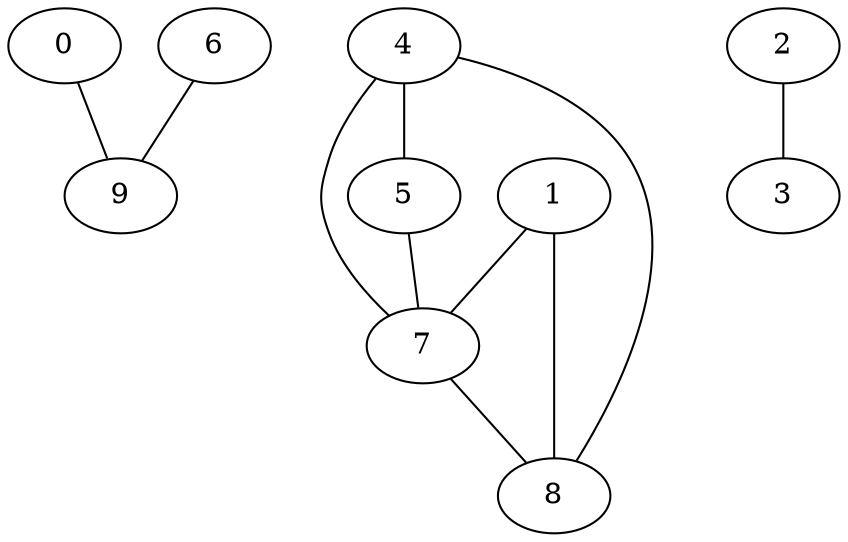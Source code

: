 graph test3 {
      0 -- 9 ;
      1 -- 7 ;
      1 -- 8 ;
      2 -- 3 ;
      3 ;
      4 -- 5 ;
      4 -- 7 ;
      4 -- 8 ;
      5 -- 7 ;
      6 -- 9 ;
      7 -- 8 ;
      8 ;
      9 
}